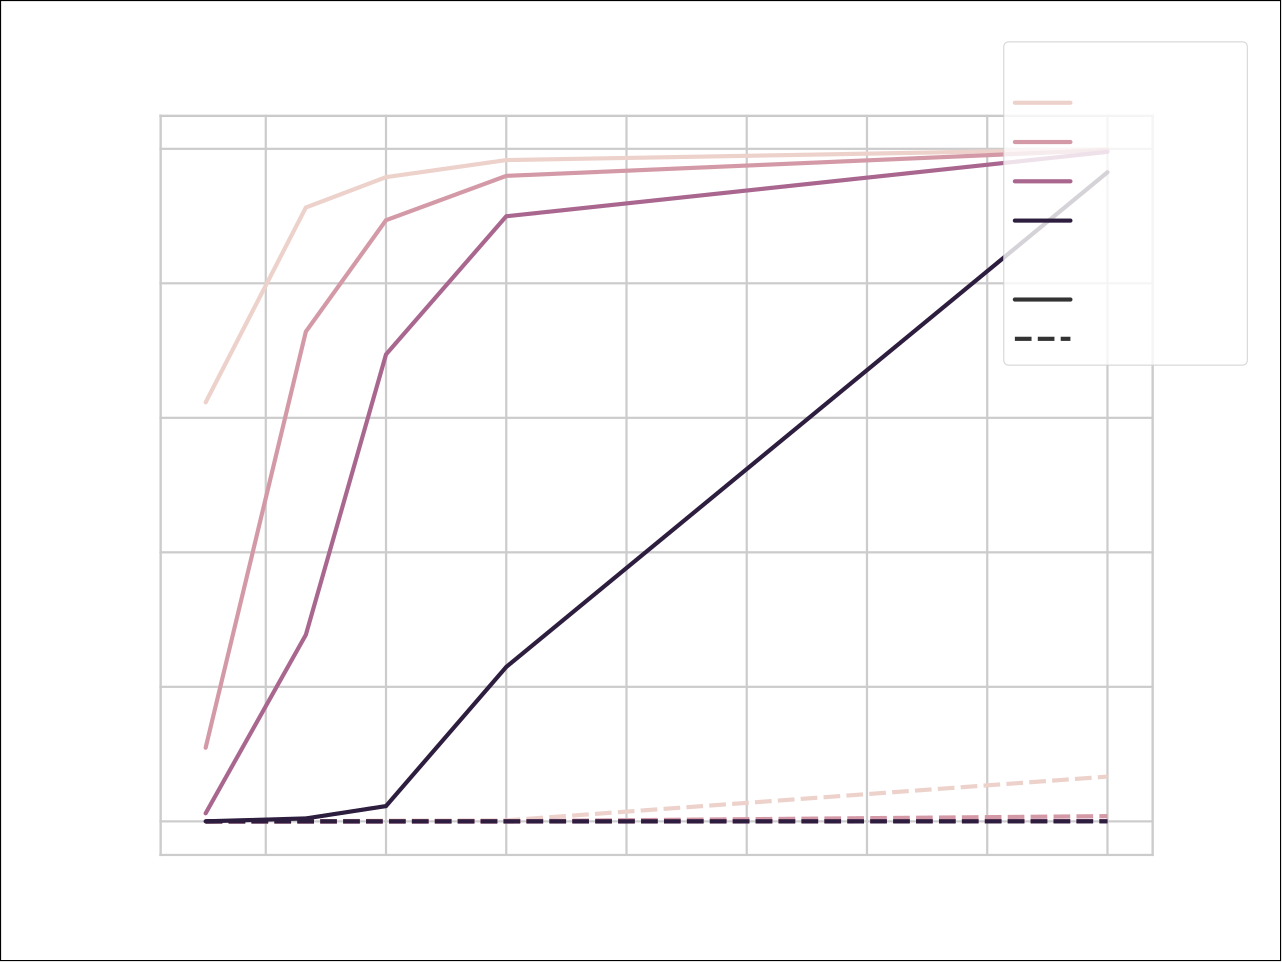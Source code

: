 <?xml version="1.0"?>
<!DOCTYPE ipe SYSTEM "ipe.dtd">
<ipe version="70212" creator="svgtoipe 20191210">
<ipestyle>
<layout paper="460 345" frame="460 345" origin="0 0" crop="no"/>
<opacity name="10%" value="0.10"/>
<opacity name="20%" value="0.20"/>
<opacity name="30%" value="0.30"/>
<opacity name="40%" value="0.40"/>
<opacity name="50%" value="0.50"/>
<opacity name="60%" value="0.60"/>
<opacity name="70%" value="0.70"/>
<opacity name="80%" value="0.80"/>
<opacity name="90%" value="0.90"/>
<pathstyle cap="0" join="0" fillrule="wind"/>
</ipestyle>
<page>
<group matrix="1 0 0 -1 0 345.6">
<group>
<group>
<path>
0 345.6 m
460.8 345.6 l
460.8 0 l
0 0 l
h
</path>
</group>
<group>
<group>
<path>
57.6 307.584 m
414.72 307.584 l
414.72 41.472 l
57.6 41.472 l
h
</path>
</group>
<group>
<group>
<group>
<path stroke="0.8 0.8 0.8" pen="0.8" cap="1">
95.4764 307.584 m
95.4764 41.472 l
</path>
</group>
<group>
<group matrix="0.1 0 0 -0.1 88.5264 321.742">
</group>
</group>
</group>
<group>
<group>
<path stroke="0.8 0.8 0.8" pen="0.8" cap="1">
138.764 307.584 m
138.764 41.472 l
</path>
</group>
<group>
<group matrix="0.1 0 0 -0.1 131.814 321.742">
</group>
</group>
</group>
<group>
<group>
<path stroke="0.8 0.8 0.8" pen="0.8" cap="1">
182.051 307.584 m
182.051 41.472 l
</path>
</group>
<group>
<group matrix="0.1 0 0 -0.1 175.101 321.742">
</group>
</group>
</group>
<group>
<group>
<path stroke="0.8 0.8 0.8" pen="0.8" cap="1">
225.338 307.584 m
225.338 41.472 l
</path>
</group>
<group>
<group matrix="0.1 0 0 -0.1 218.388 321.742">
</group>
</group>
</group>
<group>
<group>
<path stroke="0.8 0.8 0.8" pen="0.8" cap="1">
268.625 307.584 m
268.625 41.472 l
</path>
</group>
<group>
<group matrix="0.1 0 0 -0.1 261.675 321.742">
</group>
</group>
</group>
<group>
<group>
<path stroke="0.8 0.8 0.8" pen="0.8" cap="1">
311.913 307.584 m
311.913 41.472 l
</path>
</group>
<group>
<group matrix="0.1 0 0 -0.1 304.963 321.742">
</group>
</group>
</group>
<group>
<group>
<path stroke="0.8 0.8 0.8" pen="0.8" cap="1">
355.2 307.584 m
355.2 41.472 l
</path>
</group>
<group>
<group matrix="0.1 0 0 -0.1 348.25 321.742">
</group>
</group>
</group>
<group>
<group>
<path stroke="0.8 0.8 0.8" pen="0.8" cap="1">
398.487 307.584 m
398.487 41.472 l
</path>
</group>
<group>
<group matrix="0.1 0 0 -0.1 391.537 321.742">
</group>
</group>
</group>
<group>
<group matrix="0.1 0 0 -0.1 223.26 334.887">
</group>
</group>
</group>
<group>
<group>
<group>
<path stroke="0.8 0.8 0.8" pen="0.8" cap="1">
57.6 295.488 m
414.72 295.488 l
</path>
</group>
<group>
<group matrix="0.1 0 0 -0.1 36.7 299.067">
</group>
</group>
</group>
<group>
<group>
<path stroke="0.8 0.8 0.8" pen="0.8" cap="1">
57.6 247.065 m
414.72 247.065 l
</path>
</group>
<group>
<group matrix="0.1 0 0 -0.1 36.7 250.644">
</group>
</group>
</group>
<group>
<group>
<path stroke="0.8 0.8 0.8" pen="0.8" cap="1">
57.6 198.642 m
414.72 198.642 l
</path>
</group>
<group>
<group matrix="0.1 0 0 -0.1 36.7 202.221">
</group>
</group>
</group>
<group>
<group>
<path stroke="0.8 0.8 0.8" pen="0.8" cap="1">
57.6 150.218 m
414.72 150.218 l
</path>
</group>
<group>
<group matrix="0.1 0 0 -0.1 36.7 153.797">
</group>
</group>
</group>
<group>
<group>
<path stroke="0.8 0.8 0.8" pen="0.8" cap="1">
57.6 101.795 m
414.72 101.795 l
</path>
</group>
<group>
<group matrix="0.1 0 0 -0.1 36.7 105.374">
</group>
</group>
</group>
<group>
<group>
<path stroke="0.8 0.8 0.8" pen="0.8" cap="1">
57.6 53.3722 m
414.72 53.3722 l
</path>
</group>
<group>
<group matrix="0.1 0 0 -0.1 36.7 56.9511">
</group>
</group>
</group>
<group>
<group matrix="6.12323e-18 -0.1 -0.1 -6.12323e-18 30.5953 191.2">
</group>
</group>
</group>
<group>
<path stroke="0.929412 0.819608 0.796078" pen="1.5" cap="1">
73.8327 144.642 m
109.905 74.5014 l
138.764 63.559 l
182.051 57.4211 l
398.487 53.568 l
</path>
</group>
<group>
<path stroke="0.929412 0.819608 0.796078" pen="1.5" dash="[6 2.25] 0">
73.8327 295.488 m
109.905 295.488 l
138.764 295.208 l
182.051 295.131 l
398.487 279.38 l
</path>
</group>
<group>
<path stroke="0.831373 0.6 0.654902" pen="1.5" cap="1">
73.8327 268.983 m
109.905 119.191 l
138.764 79.0615 l
182.051 63.1116 l
398.487 53.7989 l
</path>
</group>
<group>
<path stroke="0.831373 0.6 0.654902" pen="1.5" dash="[6 2.25] 0">
73.8327 295.488 m
109.905 295.488 l
138.764 295.488 l
182.051 295.437 l
398.487 293.603 l
</path>
</group>
<group>
<path stroke="0.662745 0.403922 0.560784" pen="1.5" cap="1">
73.8327 292.584 m
109.905 228.333 l
138.764 127.389 l
182.051 77.6532 l
398.487 54.462 l
</path>
</group>
<group>
<path stroke="0.662745 0.403922 0.560784" pen="1.5" dash="[6 2.25] 0">
73.8327 295.488 m
109.905 295.488 l
138.764 295.488 l
182.051 295.488 l
398.487 295.361 l
</path>
</group>
<group>
<path stroke="0.176471 0.117647 0.243137" pen="1.5" cap="1">
73.8327 295.477 m
109.905 294.432 l
138.764 289.982 l
182.051 239.893 l
398.487 61.8132 l
</path>
</group>
<group>
<path stroke="0.176471 0.117647 0.243137" pen="1.5" dash="[6 2.25] 0">
73.8327 295.488 m
109.905 295.488 l
138.764 295.488 l
182.051 295.488 l
398.487 295.488 l
</path>
</group>
<group>
</group>
<group>
</group>
<group>
</group>
<group>
</group>
<group>
</group>
<group>
</group>
<group>
<path stroke="0.8 0.8 0.8" pen="0.8" cap="2" join="0">
57.6 307.584 m
57.6 41.472 l
</path>
</group>
<group>
<path stroke="0.8 0.8 0.8" pen="0.8" cap="2" join="0">
414.72 307.584 m
414.72 41.472 l
</path>
</group>
<group>
<path stroke="0.8 0.8 0.8" pen="0.8" cap="2" join="0">
57.6 307.584 m
414.72 307.584 l
</path>
</group>
<group>
<path stroke="0.8 0.8 0.8" pen="0.8" cap="2" join="0">
57.6 41.472 m
414.72 41.472 l
</path>
</group>
<group>
<group>
<path stroke="0.8 0.8 0.8" fill="1 1 1" opacity="80%" join="0">
363.152 131.262 m
446.847 131.262 l
448.847 131.262 448.847 129.262 q
448.847 16.8608 l
448.847 14.8608 446.847 14.8608 q
363.152 14.8608 l
361.152 14.8608 361.152 16.8608 q
361.152 129.262 l
361.152 131.262 363.152 131.262 q
h
</path>
</group>
<group>
<group matrix="0.1 0 0 -0.1 393.152 26.0186">
</group>
</group>
<group>
<path stroke="0.929412 0.819608 0.796078" pen="1.5" cap="1">
365.152 36.7811 m
385.152 36.7811 l
</path>
</group>
<group>
</group>
<group>
<group matrix="0.1 0 0 -0.1 393.152 40.2811">
</group>
</group>
<group>
<path stroke="0.831373 0.6 0.654902" pen="1.5" cap="1">
365.152 50.9264 m
385.152 50.9264 l
</path>
</group>
<group>
</group>
<group>
<group matrix="0.1 0 0 -0.1 393.152 54.4264">
</group>
</group>
<group>
<path stroke="0.662745 0.403922 0.560784" pen="1.5" cap="1">
365.152 65.0717 m
385.152 65.0717 l
</path>
</group>
<group>
</group>
<group>
<group matrix="0.1 0 0 -0.1 393.152 68.5717">
</group>
</group>
<group>
<path stroke="0.176471 0.117647 0.243137" pen="1.5" cap="1">
365.152 79.2171 m
385.152 79.2171 l
</path>
</group>
<group>
</group>
<group>
<group matrix="0.1 0 0 -0.1 393.152 82.7171">
</group>
</group>
<group>
<group matrix="0.1 0 0 -0.1 393.152 96.8624">
</group>
</group>
<group>
<path stroke="0.2 0.2 0.2" pen="1.5" cap="1">
365.152 107.63 m
385.152 107.63 l
</path>
</group>
<group>
</group>
<group>
<group matrix="0.1 0 0 -0.1 393.152 111.13">
</group>
</group>
<group>
<path stroke="0.2 0.2 0.2" pen="1.5" dash="[6 2.25] 0">
365.152 121.775 m
385.152 121.775 l
</path>
</group>
<group>
</group>
<group>
<group matrix="0.1 0 0 -0.1 393.152 125.275">
</group>
</group>
</group>
</group>
</group>
</group>
</page>
</ipe>
